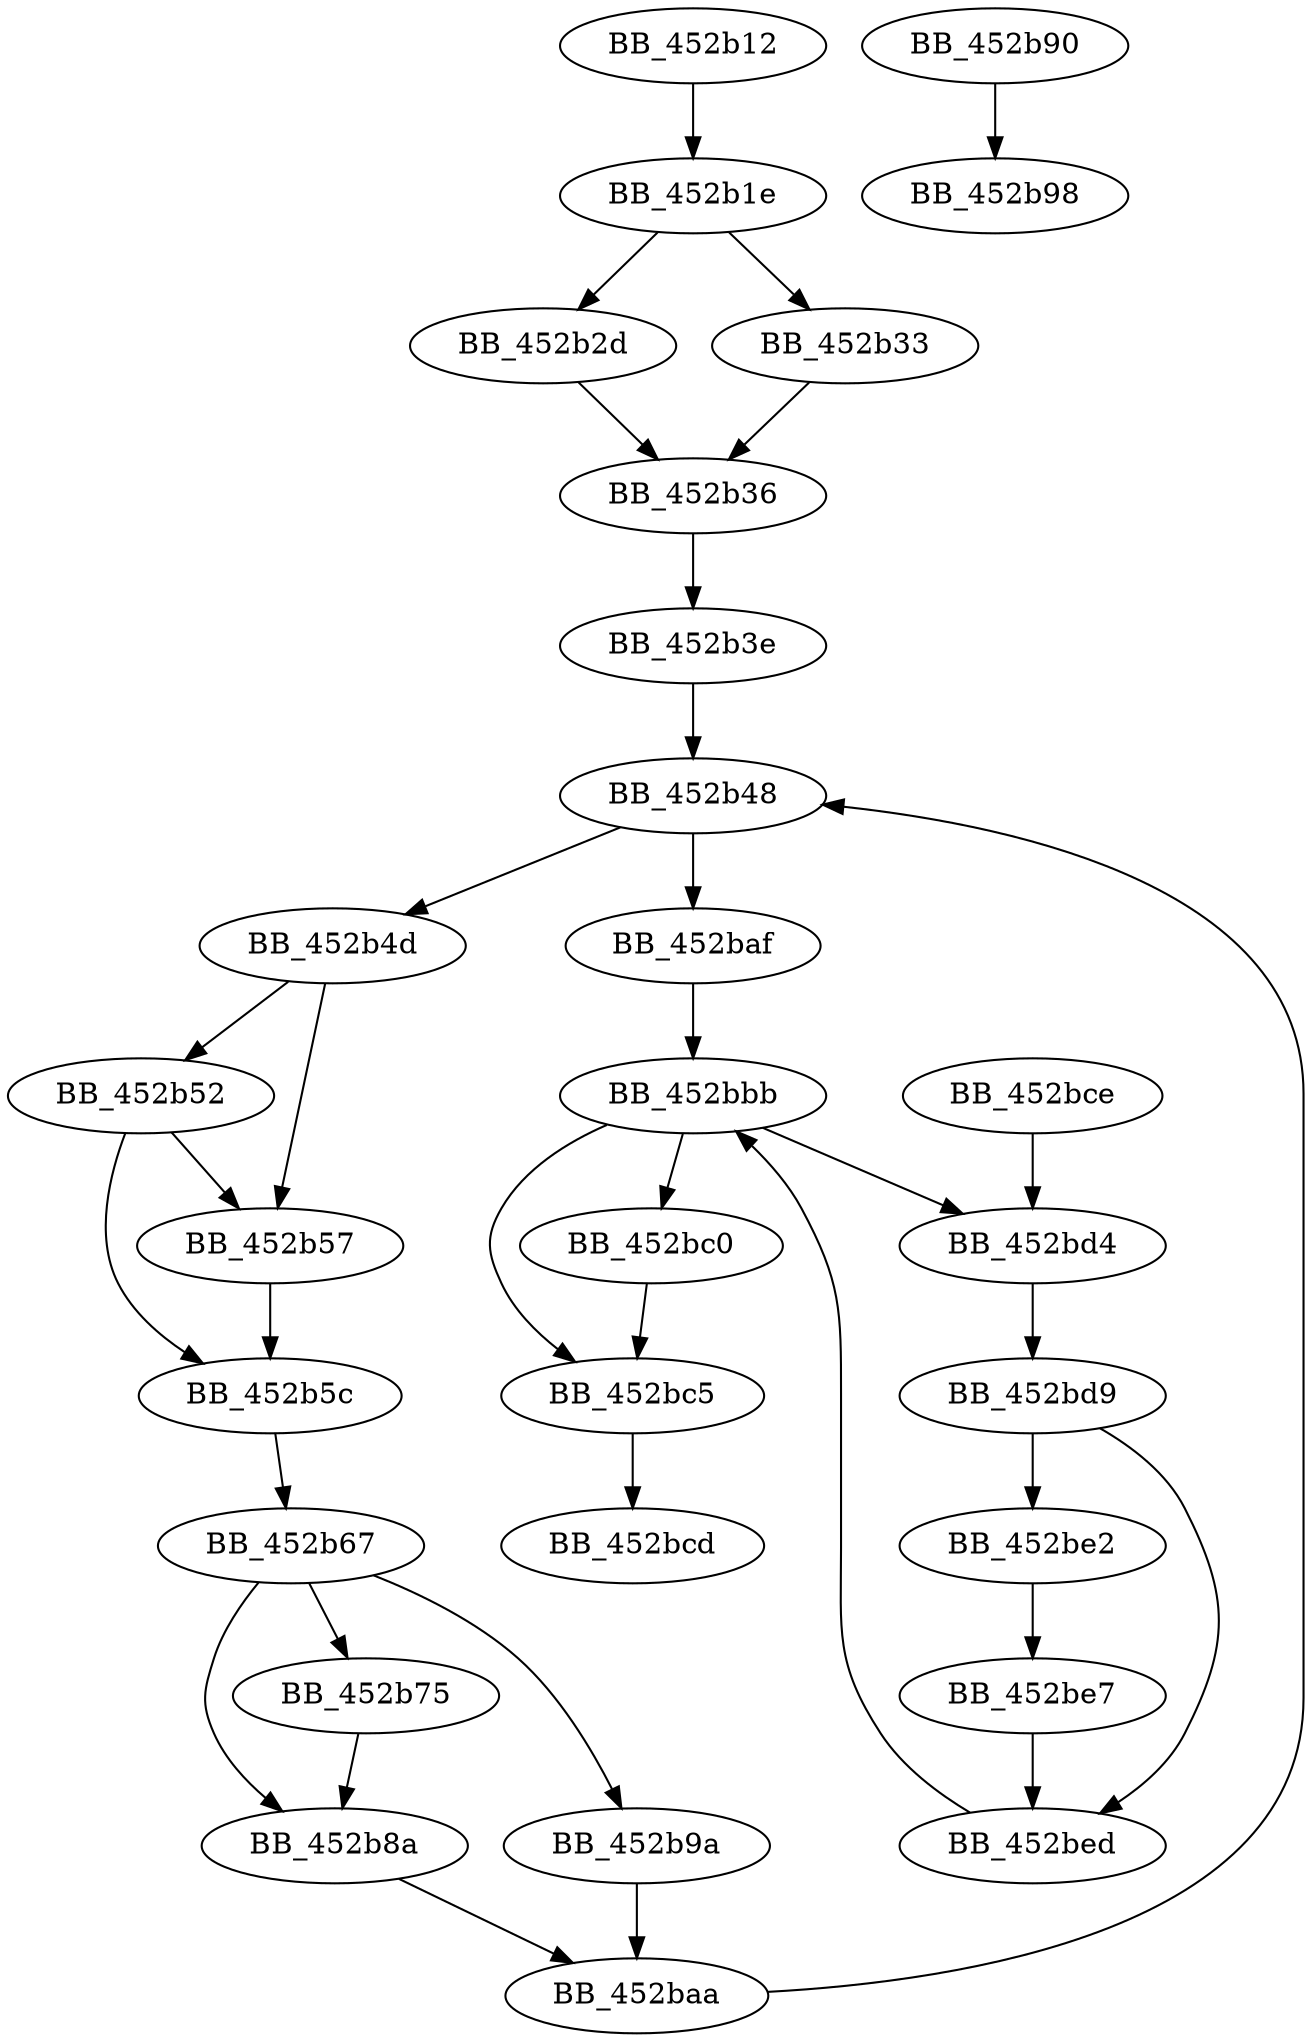 DiGraph sub_452B12{
BB_452b12->BB_452b1e
BB_452b1e->BB_452b2d
BB_452b1e->BB_452b33
BB_452b2d->BB_452b36
BB_452b33->BB_452b36
BB_452b36->BB_452b3e
BB_452b3e->BB_452b48
BB_452b48->BB_452b4d
BB_452b48->BB_452baf
BB_452b4d->BB_452b52
BB_452b4d->BB_452b57
BB_452b52->BB_452b57
BB_452b52->BB_452b5c
BB_452b57->BB_452b5c
BB_452b5c->BB_452b67
BB_452b67->BB_452b75
BB_452b67->BB_452b8a
BB_452b67->BB_452b9a
BB_452b75->BB_452b8a
BB_452b8a->BB_452baa
BB_452b90->BB_452b98
BB_452b9a->BB_452baa
BB_452baa->BB_452b48
BB_452baf->BB_452bbb
BB_452bbb->BB_452bc0
BB_452bbb->BB_452bc5
BB_452bbb->BB_452bd4
BB_452bc0->BB_452bc5
BB_452bc5->BB_452bcd
BB_452bce->BB_452bd4
BB_452bd4->BB_452bd9
BB_452bd9->BB_452be2
BB_452bd9->BB_452bed
BB_452be2->BB_452be7
BB_452be7->BB_452bed
BB_452bed->BB_452bbb
}
